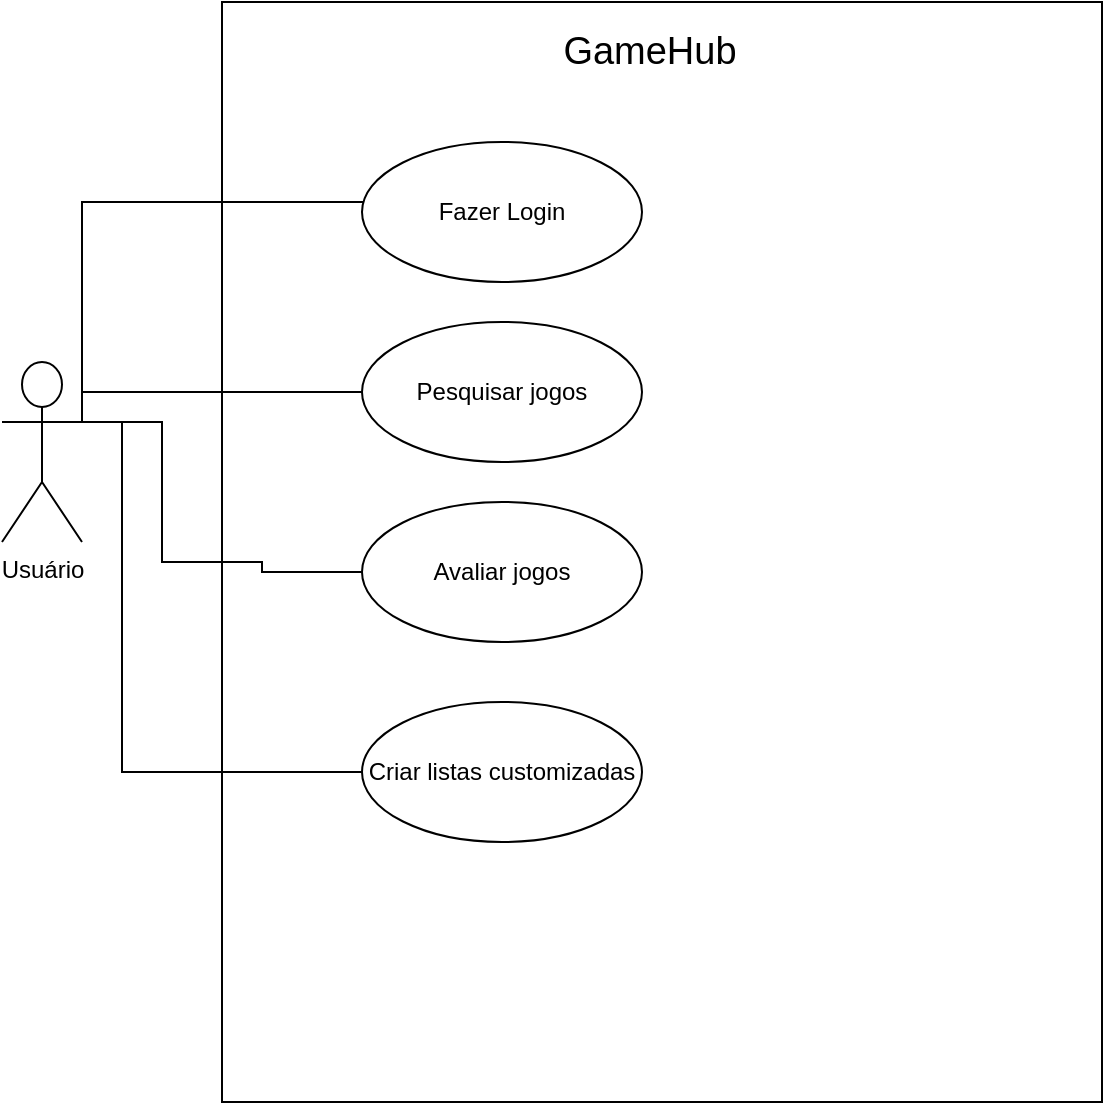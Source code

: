 <mxfile version="21.7.4" type="github">
  <diagram name="Página-1" id="EvhnHuMoSTZH7G8EqvOe">
    <mxGraphModel dx="869" dy="474" grid="1" gridSize="10" guides="1" tooltips="1" connect="1" arrows="1" fold="1" page="1" pageScale="1" pageWidth="827" pageHeight="1169" math="0" shadow="0">
      <root>
        <mxCell id="0" />
        <mxCell id="1" parent="0" />
        <mxCell id="tKD_pDYRvJkfFaJFPjUY-1" value="&lt;div style=&quot;text-align: justify;&quot;&gt;&lt;/div&gt;" style="rounded=0;whiteSpace=wrap;html=1;" vertex="1" parent="1">
          <mxGeometry x="200" y="40" width="440" height="550" as="geometry" />
        </mxCell>
        <mxCell id="tKD_pDYRvJkfFaJFPjUY-12" style="edgeStyle=orthogonalEdgeStyle;rounded=0;orthogonalLoop=1;jettySize=auto;html=1;exitX=1;exitY=0.333;exitDx=0;exitDy=0;exitPerimeter=0;endArrow=none;endFill=0;" edge="1" parent="1" source="tKD_pDYRvJkfFaJFPjUY-2" target="tKD_pDYRvJkfFaJFPjUY-5">
          <mxGeometry relative="1" as="geometry">
            <Array as="points">
              <mxPoint x="130" y="140" />
            </Array>
          </mxGeometry>
        </mxCell>
        <mxCell id="tKD_pDYRvJkfFaJFPjUY-13" style="edgeStyle=orthogonalEdgeStyle;rounded=0;orthogonalLoop=1;jettySize=auto;html=1;exitX=1;exitY=0.333;exitDx=0;exitDy=0;exitPerimeter=0;endArrow=none;endFill=0;" edge="1" parent="1" source="tKD_pDYRvJkfFaJFPjUY-2" target="tKD_pDYRvJkfFaJFPjUY-7">
          <mxGeometry relative="1" as="geometry">
            <Array as="points">
              <mxPoint x="130" y="235" />
            </Array>
          </mxGeometry>
        </mxCell>
        <mxCell id="tKD_pDYRvJkfFaJFPjUY-14" style="edgeStyle=orthogonalEdgeStyle;rounded=0;orthogonalLoop=1;jettySize=auto;html=1;exitX=1;exitY=0.333;exitDx=0;exitDy=0;exitPerimeter=0;endArrow=none;endFill=0;" edge="1" parent="1" source="tKD_pDYRvJkfFaJFPjUY-2" target="tKD_pDYRvJkfFaJFPjUY-10">
          <mxGeometry relative="1" as="geometry">
            <Array as="points">
              <mxPoint x="170" y="250" />
              <mxPoint x="170" y="320" />
              <mxPoint x="220" y="320" />
              <mxPoint x="220" y="325" />
            </Array>
          </mxGeometry>
        </mxCell>
        <mxCell id="tKD_pDYRvJkfFaJFPjUY-15" style="edgeStyle=orthogonalEdgeStyle;rounded=0;orthogonalLoop=1;jettySize=auto;html=1;exitX=1;exitY=0.333;exitDx=0;exitDy=0;exitPerimeter=0;endArrow=none;endFill=0;" edge="1" parent="1" source="tKD_pDYRvJkfFaJFPjUY-2" target="tKD_pDYRvJkfFaJFPjUY-9">
          <mxGeometry relative="1" as="geometry">
            <Array as="points">
              <mxPoint x="150" y="250" />
              <mxPoint x="150" y="425" />
            </Array>
          </mxGeometry>
        </mxCell>
        <mxCell id="tKD_pDYRvJkfFaJFPjUY-2" value="Usuário" style="shape=umlActor;verticalLabelPosition=bottom;verticalAlign=top;html=1;outlineConnect=0;" vertex="1" parent="1">
          <mxGeometry x="90" y="220" width="40" height="90" as="geometry" />
        </mxCell>
        <mxCell id="tKD_pDYRvJkfFaJFPjUY-5" value="Fazer Login" style="ellipse;whiteSpace=wrap;html=1;" vertex="1" parent="1">
          <mxGeometry x="270" y="110" width="140" height="70" as="geometry" />
        </mxCell>
        <mxCell id="tKD_pDYRvJkfFaJFPjUY-6" value="&lt;font style=&quot;font-size: 19px;&quot;&gt;GameHub&lt;/font&gt;" style="text;html=1;strokeColor=none;fillColor=none;align=center;verticalAlign=middle;whiteSpace=wrap;rounded=0;" vertex="1" parent="1">
          <mxGeometry x="249" y="50" width="330" height="30" as="geometry" />
        </mxCell>
        <mxCell id="tKD_pDYRvJkfFaJFPjUY-7" value="Pesquisar jogos" style="ellipse;whiteSpace=wrap;html=1;" vertex="1" parent="1">
          <mxGeometry x="270" y="200" width="140" height="70" as="geometry" />
        </mxCell>
        <mxCell id="tKD_pDYRvJkfFaJFPjUY-9" value="Criar listas customizadas" style="ellipse;whiteSpace=wrap;html=1;" vertex="1" parent="1">
          <mxGeometry x="270" y="390" width="140" height="70" as="geometry" />
        </mxCell>
        <mxCell id="tKD_pDYRvJkfFaJFPjUY-10" value="Avaliar jogos" style="ellipse;whiteSpace=wrap;html=1;" vertex="1" parent="1">
          <mxGeometry x="270" y="290" width="140" height="70" as="geometry" />
        </mxCell>
      </root>
    </mxGraphModel>
  </diagram>
</mxfile>
